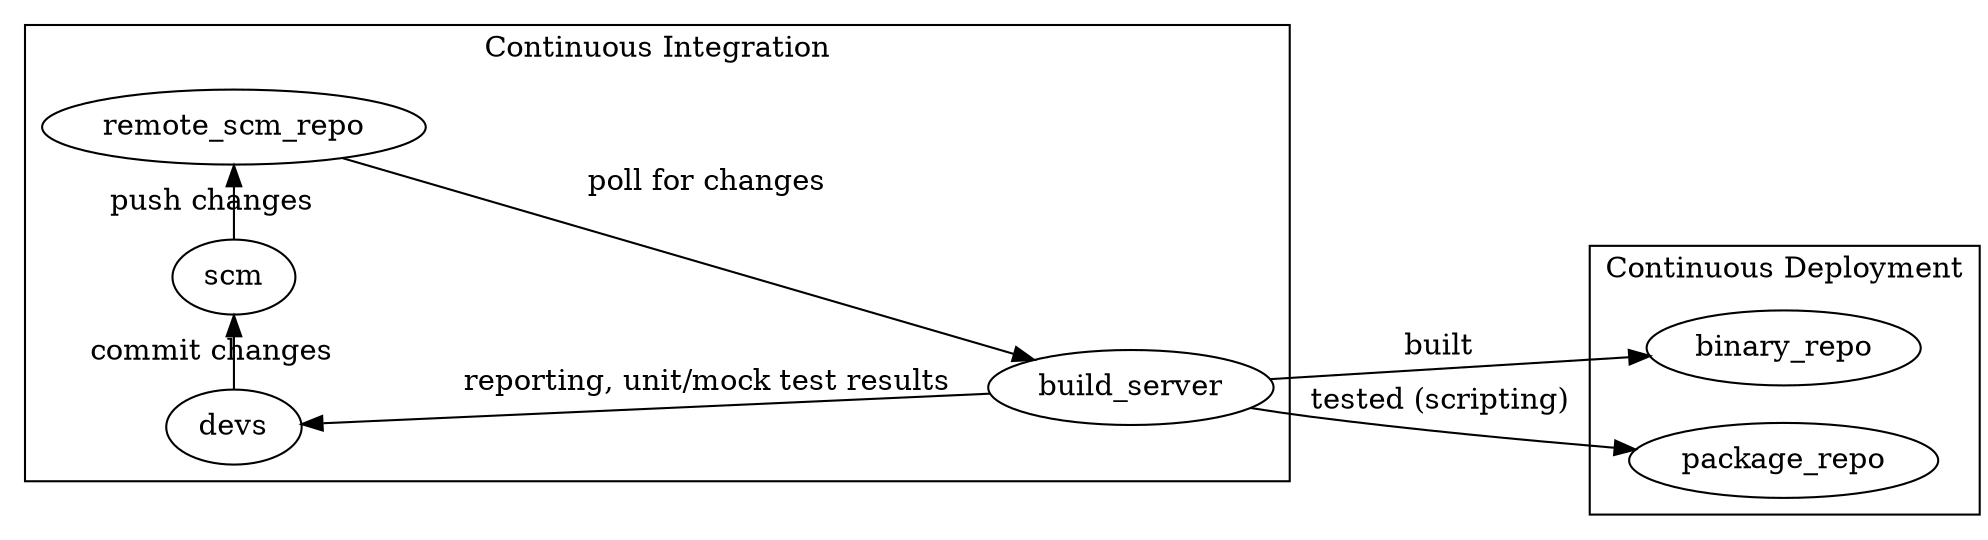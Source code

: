 digraph ci { 
    
    rankdir=LR;
    subgraph cluster_ci {
        label = "Continuous Integration";
        devs -> scm [label="commit changes"];
        scm -> remote_scm_repo [label="push changes"];
        remote_scm_repo -> build_server [label="poll for changes"];
        build_server -> devs [label="reporting, unit/mock test results"];
        {rank=same rankdir=TB scm devs remote_scm_repo};
    }
    subgraph cluster_cd {
        label = "Continuous Deployment";
        build_server -> binary_repo [label="built"];
        build_server -> package_repo [label="tested (scripting)"];
        {rank=same rankdir=TB binary_repo package_repo};
    }

}
